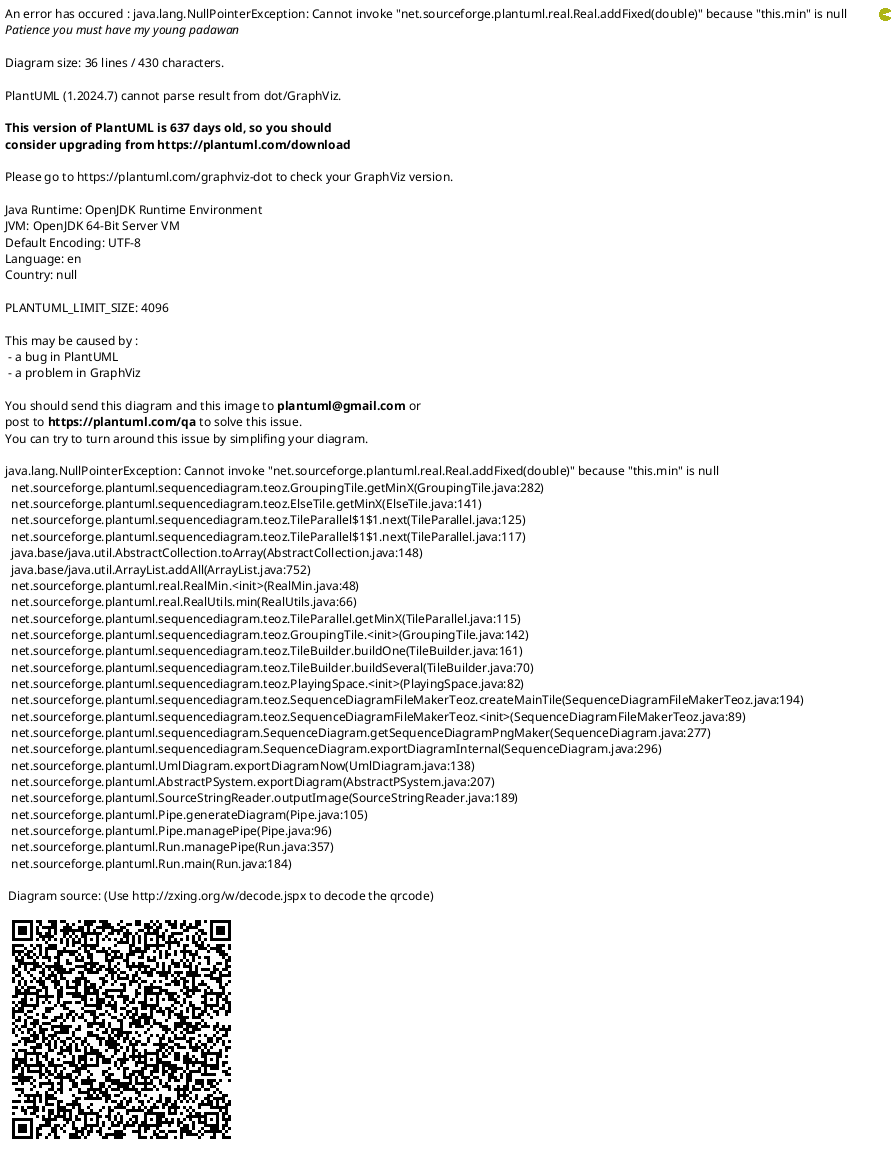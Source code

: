 
@startuml
!pragma teoz true
skinparam roundcorner 10

title
example of par2 usage
end title

hide footbox

box "Device 1" #LightBlue
participant HB
database Storage as MAC
participant R
end box

box "Device 2" #LightGreen
participant C
participant CN
end box

== System Starts ==

par2
 group one
  HB -> MAC :  Get(*macAddr)
 end
 group two
  MAC --> HB : $Answer
 end
else
R -> MAC :  Put($Addr)
MAC -> R :  Return
'$putAddr("MAC1",135)
'
'else
'$lldp("C","MAC1",10)

end
@enduml
@startuml
!pragma teoz true

box "group 1" #lightblue
    Participant P1
    Participant P2
end box
' I would like to insert an horizontal minimu space constraint here
box "group 2" #lightgreen
    Participant P3
    Participant P4
end box
par2
 P1->P2
'With the 2 next lines it crash
else
 P3->P4
end
@enduml
@startuml
!pragma teoz true
skinparam BoxPadding 40

box "group 1" #lightblue
    Participant P1
    Participant P2
end box
' I would like to insert an horizontal minimu space constraint here
box "group 2" #lightgreen
    Participant P3
    Participant P4
end box

par2
    loop forever
        P1 -> P2
        P2 --> P1
        end
else
    loop forever
        P3 -> P4
        P4 --> P3
    end
end
@enduml
@startuml
!pragma teoz true
skinparam BoxPadding 40

box "group 1" #lightblue
    Participant P1
    Participant P2
end box
' I would like to insert an horizontal minimu space constraint here
box "group 2" #lightgreen
    Participant P3
    Participant P4
end box

loop forever
    P1 -> P2
    P2 --> P1
end

& loop forever
    P3 -> P4
    P4 --> P3
end

@enduml
@startuml
!pragma teoz true
skinparam roundcorner 10

title
example of par2 usage
end title

!procedure $getAddr($Answer,$interval)
  HB -> MAC :  Get(*macAddr)
  MAC --> HB : $Answer
!endprocedure

!procedure $putAddr($Addr,$interval)
  R -> MAC :  Put($Addr)
!endprocedure

!procedure $lldp($Source,$Value,$interval)
  $Source -> R :  LLDP($Value)
!endprocedure

hide footbox

box "Device 1" #LightBlue
participant HB
database Storage as MAC
participant R
end box

box "Device 2" #LightGreen
participant C
participant CN
end box

== System Starts ==

par2

$getAddr(0,30)

else

$putAddr("MAC1",135)

else
$lldp("C","MAC1",10)


end
@enduml
@startuml
!pragma teoz true
skinparam BoxPadding 40

box "group 1" #lightblue
    Participant P1
    Participant P2
end box
' I would like to insert an horizontal minimu space constraint here
box "group 2" #lightgreen
    Participant P3
    Participant P4
end box

par2
    loop forever
        P1 -> P2
        P2 --> P1
        end
else
    loop forever
        P3 -> P4
        P4 --> P3
    end
end
@enduml
@startuml

!pragma teoz true
Alice -> Bob : hello
& Charlie -> Bob : hi

group Friends

Alice -> Bob : hello
& Charlie -> Bob : hi

end
@enduml


